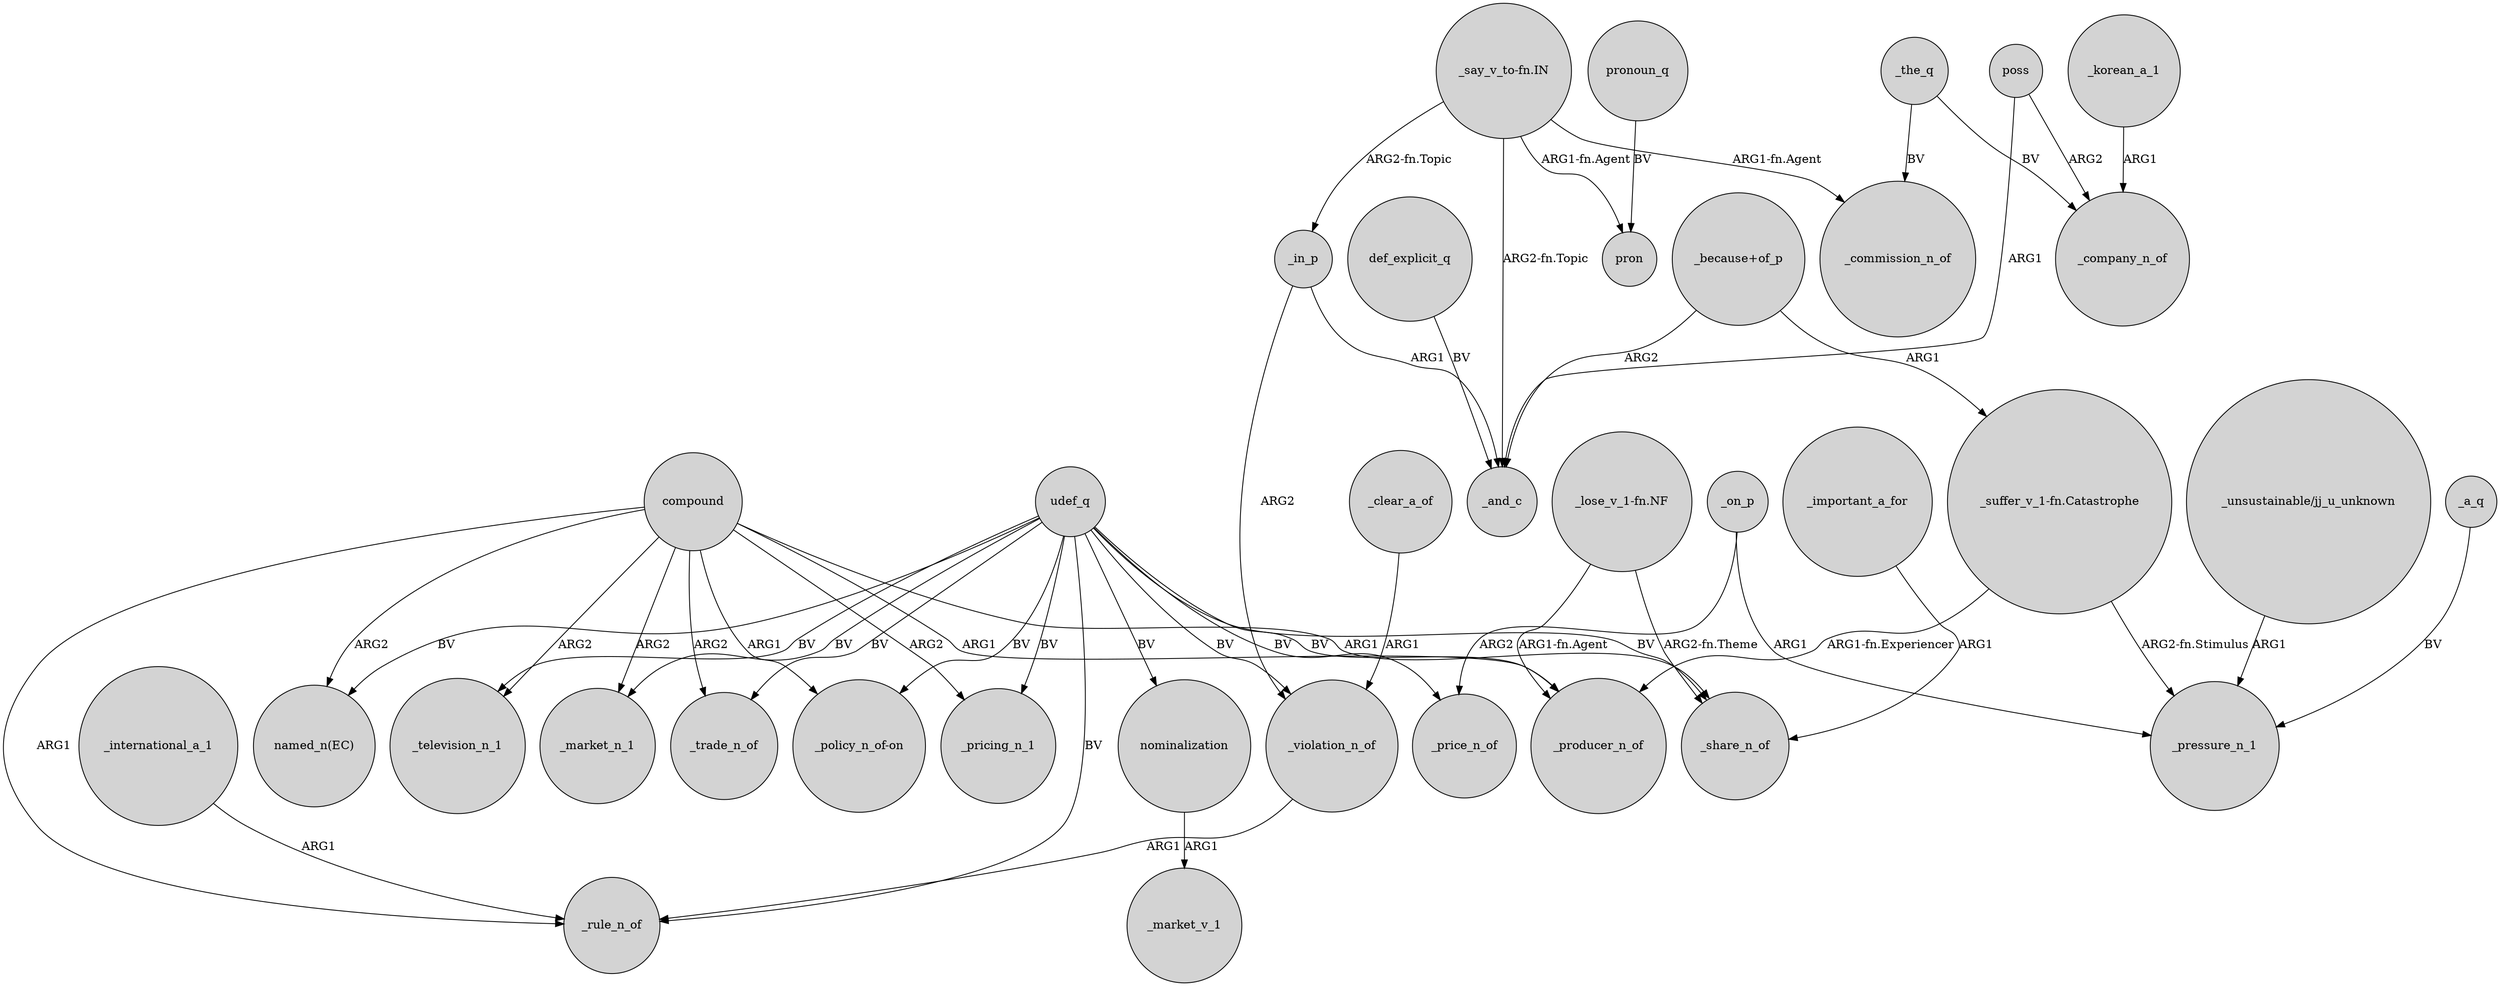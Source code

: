 digraph {
	node [shape=circle style=filled]
	compound -> _market_n_1 [label=ARG2]
	udef_q -> _rule_n_of [label=BV]
	"_say_v_to-fn.IN" -> _in_p [label="ARG2-fn.Topic"]
	udef_q -> _trade_n_of [label=BV]
	_a_q -> _pressure_n_1 [label=BV]
	compound -> _producer_n_of [label=ARG1]
	compound -> _pricing_n_1 [label=ARG2]
	udef_q -> _price_n_of [label=BV]
	udef_q -> _television_n_1 [label=BV]
	poss -> _and_c [label=ARG1]
	"_lose_v_1-fn.NF" -> _share_n_of [label="ARG2-fn.Theme"]
	def_explicit_q -> _and_c [label=BV]
	compound -> _rule_n_of [label=ARG1]
	nominalization -> _market_v_1 [label=ARG1]
	_on_p -> _pressure_n_1 [label=ARG1]
	_korean_a_1 -> _company_n_of [label=ARG1]
	"_because+of_p" -> _and_c [label=ARG2]
	udef_q -> _market_n_1 [label=BV]
	udef_q -> "_policy_n_of-on" [label=BV]
	_the_q -> _company_n_of [label=BV]
	"_lose_v_1-fn.NF" -> _producer_n_of [label="ARG1-fn.Agent"]
	compound -> "named_n(EC)" [label=ARG2]
	_international_a_1 -> _rule_n_of [label=ARG1]
	pronoun_q -> pron [label=BV]
	"_say_v_to-fn.IN" -> _commission_n_of [label="ARG1-fn.Agent"]
	compound -> "_policy_n_of-on" [label=ARG1]
	"_suffer_v_1-fn.Catastrophe" -> _pressure_n_1 [label="ARG2-fn.Stimulus"]
	udef_q -> "named_n(EC)" [label=BV]
	compound -> _trade_n_of [label=ARG2]
	"_unsustainable/jj_u_unknown" -> _pressure_n_1 [label=ARG1]
	_in_p -> _and_c [label=ARG1]
	compound -> _share_n_of [label=ARG1]
	"_say_v_to-fn.IN" -> _and_c [label="ARG2-fn.Topic"]
	"_because+of_p" -> "_suffer_v_1-fn.Catastrophe" [label=ARG1]
	_on_p -> _price_n_of [label=ARG2]
	udef_q -> nominalization [label=BV]
	udef_q -> _share_n_of [label=BV]
	_the_q -> _commission_n_of [label=BV]
	"_say_v_to-fn.IN" -> pron [label="ARG1-fn.Agent"]
	udef_q -> _violation_n_of [label=BV]
	poss -> _company_n_of [label=ARG2]
	udef_q -> _pricing_n_1 [label=BV]
	_violation_n_of -> _rule_n_of [label=ARG1]
	"_suffer_v_1-fn.Catastrophe" -> _producer_n_of [label="ARG1-fn.Experiencer"]
	_important_a_for -> _share_n_of [label=ARG1]
	_clear_a_of -> _violation_n_of [label=ARG1]
	udef_q -> _producer_n_of [label=BV]
	_in_p -> _violation_n_of [label=ARG2]
	compound -> _television_n_1 [label=ARG2]
}
